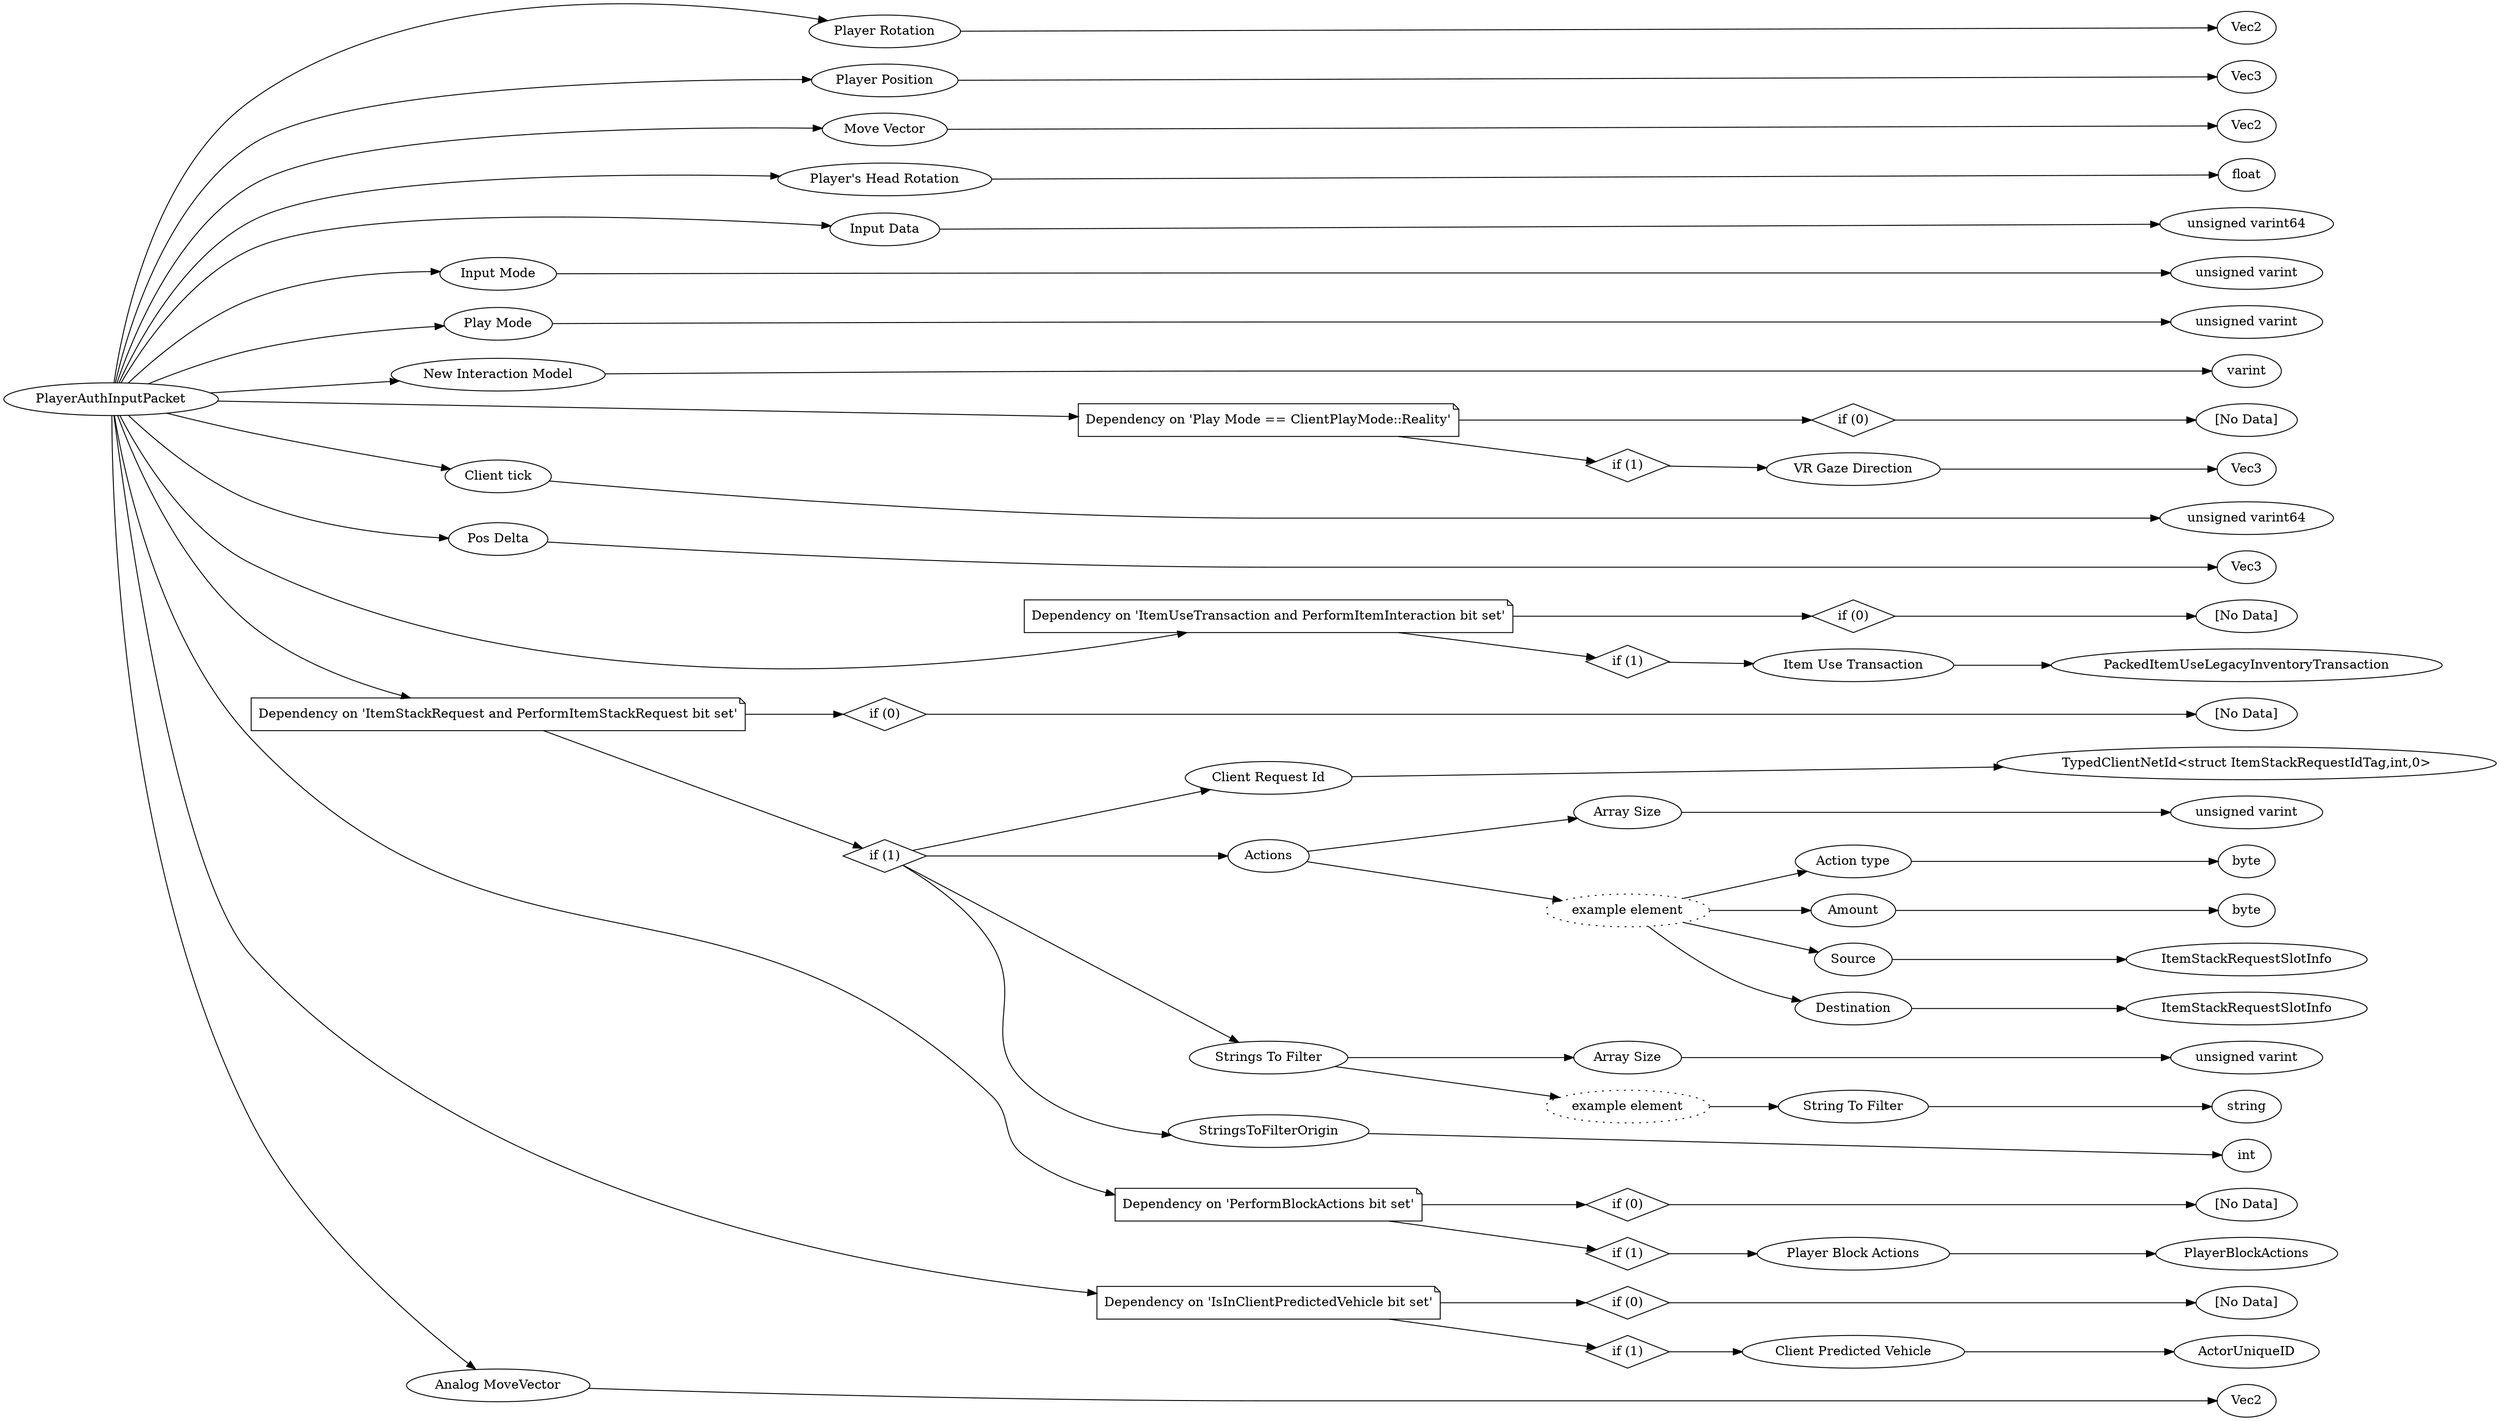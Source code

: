 digraph "PlayerAuthInputPacket" {
rankdir = LR
0
0 -> 1
1 -> 2
0 -> 3
3 -> 4
0 -> 5
5 -> 6
0 -> 7
7 -> 8
0 -> 9
9 -> 10
0 -> 11
11 -> 12
0 -> 13
13 -> 14
0 -> 15
15 -> 16
0 -> 17
17 -> 18
18 -> 19
17 -> 20
20 -> 21
21 -> 22
0 -> 23
23 -> 24
0 -> 25
25 -> 26
0 -> 27
27 -> 28
28 -> 29
27 -> 30
30 -> 31
31 -> 76
0 -> 77
77 -> 78
78 -> 79
77 -> 80
80 -> 81
81 -> 85
80 -> 86
86 -> 87
87 -> 88
86 -> 89
89 -> 90
90 -> 91
89 -> 92
92 -> 93
89 -> 94
94 -> 102
89 -> 103
103 -> 104
80 -> 105
105 -> 106
106 -> 107
105 -> 108
108 -> 109
109 -> 110
80 -> 111
111 -> 112
0 -> 113
113 -> 114
114 -> 115
113 -> 116
116 -> 117
117 -> 159
0 -> 160
160 -> 161
161 -> 162
160 -> 163
163 -> 164
164 -> 165
0 -> 166
166 -> 167

0 [label="PlayerAuthInputPacket",comment="name: \"PlayerAuthInputPacket\", typeName: \"\", id: 0, branchId: 144, recurseId: -1, attributes: 0, notes: \"\""];
1 [label="Player Rotation",comment="name: \"Player Rotation\", typeName: \"Vec2\", id: 1, branchId: 0, recurseId: -1, attributes: 256, notes: \"\""];
2 [label="Vec2",comment="name: \"Vec2\", typeName: \"\", id: 2, branchId: 0, recurseId: -1, attributes: 512, notes: \"\""];
3 [label="Player Position",comment="name: \"Player Position\", typeName: \"Vec3\", id: 3, branchId: 0, recurseId: -1, attributes: 256, notes: \"\""];
4 [label="Vec3",comment="name: \"Vec3\", typeName: \"\", id: 4, branchId: 0, recurseId: -1, attributes: 512, notes: \"\""];
5 [label="Move Vector",comment="name: \"Move Vector\", typeName: \"Vec2\", id: 5, branchId: 0, recurseId: -1, attributes: 256, notes: \"\""];
6 [label="Vec2",comment="name: \"Vec2\", typeName: \"\", id: 6, branchId: 0, recurseId: -1, attributes: 512, notes: \"\""];
7 [label="Player's Head Rotation",comment="name: \"Player's Head Rotation\", typeName: \"\", id: 7, branchId: 0, recurseId: -1, attributes: 0, notes: \"\""];
8 [label="float",comment="name: \"float\", typeName: \"\", id: 8, branchId: 0, recurseId: -1, attributes: 512, notes: \"\""];
9 [label="Input Data",comment="name: \"Input Data\", typeName: \"\", id: 9, branchId: 0, recurseId: -1, attributes: 0, notes: \"\""];
10 [label="unsigned varint64",comment="name: \"unsigned varint64\", typeName: \"\", id: 10, branchId: 0, recurseId: -1, attributes: 512, notes: \"\""];
11 [label="Input Mode",comment="name: \"Input Mode\", typeName: \"\", id: 11, branchId: 0, recurseId: -1, attributes: 0, notes: \"enumeration: InputMode\""];
12 [label="unsigned varint",comment="name: \"unsigned varint\", typeName: \"\", id: 12, branchId: 0, recurseId: -1, attributes: 512, notes: \"\""];
13 [label="Play Mode",comment="name: \"Play Mode\", typeName: \"\", id: 13, branchId: 0, recurseId: -1, attributes: 0, notes: \"enumeration: ClientPlayMode\""];
14 [label="unsigned varint",comment="name: \"unsigned varint\", typeName: \"\", id: 14, branchId: 0, recurseId: -1, attributes: 512, notes: \"\""];
15 [label="New Interaction Model",comment="name: \"New Interaction Model\", typeName: \"\", id: 15, branchId: 0, recurseId: -1, attributes: 0, notes: \"enumeration: NewInteractionModel\""];
16 [label="varint",comment="name: \"varint\", typeName: \"\", id: 16, branchId: 0, recurseId: -1, attributes: 512, notes: \"\""];
17 [label="Dependency on 'Play Mode == ClientPlayMode::Reality'",shape=note,comment="name: \"Dependency on 'Play Mode == ClientPlayMode::Reality'\", typeName: \"\", id: 17, branchId: 0, recurseId: -1, attributes: 2, notes: \"\""];
18 [label="if (0)",shape=diamond,comment="name: \"if (0)\", typeName: \"\", id: 18, branchId: 0, recurseId: -1, attributes: 4, notes: \"\""];
19 [label="[No Data]",comment="name: \"[No Data]\", typeName: \"\", id: 19, branchId: 0, recurseId: -1, attributes: 512, notes: \"\""];
20 [label="if (1)",shape=diamond,comment="name: \"if (1)\", typeName: \"\", id: 20, branchId: 1, recurseId: -1, attributes: 4, notes: \"\""];
21 [label="VR Gaze Direction",comment="name: \"VR Gaze Direction\", typeName: \"Vec3\", id: 21, branchId: 0, recurseId: -1, attributes: 256, notes: \"\""];
22 [label="Vec3",comment="name: \"Vec3\", typeName: \"\", id: 22, branchId: 0, recurseId: -1, attributes: 512, notes: \"\""];
23 [label="Client tick",comment="name: \"Client tick\", typeName: \"\", id: 23, branchId: 0, recurseId: -1, attributes: 0, notes: \"Which simulation frame client is on. Used to match corrections\""];
24 [label="unsigned varint64",comment="name: \"unsigned varint64\", typeName: \"\", id: 24, branchId: 0, recurseId: -1, attributes: 512, notes: \"\""];
25 [label="Pos Delta",comment="name: \"Pos Delta\", typeName: \"Vec3\", id: 25, branchId: 0, recurseId: -1, attributes: 256, notes: \"Velocity\""];
26 [label="Vec3",comment="name: \"Vec3\", typeName: \"\", id: 26, branchId: 0, recurseId: -1, attributes: 512, notes: \"\""];
27 [label="Dependency on 'ItemUseTransaction and PerformItemInteraction bit set'",shape=note,comment="name: \"Dependency on 'ItemUseTransaction and PerformItemInteraction bit set'\", typeName: \"\", id: 27, branchId: 0, recurseId: -1, attributes: 2, notes: \"\""];
28 [label="if (0)",shape=diamond,comment="name: \"if (0)\", typeName: \"\", id: 28, branchId: 0, recurseId: -1, attributes: 4, notes: \"\""];
29 [label="[No Data]",comment="name: \"[No Data]\", typeName: \"\", id: 29, branchId: 0, recurseId: -1, attributes: 512, notes: \"\""];
30 [label="if (1)",shape=diamond,comment="name: \"if (1)\", typeName: \"\", id: 30, branchId: 1, recurseId: -1, attributes: 4, notes: \"\""];
31 [label="Item Use Transaction",comment="name: \"Item Use Transaction\", typeName: \"PackedItemUseLegacyInventoryTransaction\", id: 31, branchId: 0, recurseId: -1, attributes: 256, notes: \"\""];
76 [label="PackedItemUseLegacyInventoryTransaction",comment="name: \"PackedItemUseLegacyInventoryTransaction\", typeName: \"\", id: 76, branchId: 0, recurseId: -1, attributes: 512, notes: \"\""];
77 [label="Dependency on 'ItemStackRequest and PerformItemStackRequest bit set'",shape=note,comment="name: \"Dependency on 'ItemStackRequest and PerformItemStackRequest bit set'\", typeName: \"\", id: 77, branchId: 0, recurseId: -1, attributes: 2, notes: \"\""];
78 [label="if (0)",shape=diamond,comment="name: \"if (0)\", typeName: \"\", id: 78, branchId: 0, recurseId: -1, attributes: 4, notes: \"\""];
79 [label="[No Data]",comment="name: \"[No Data]\", typeName: \"\", id: 79, branchId: 0, recurseId: -1, attributes: 512, notes: \"\""];
80 [label="if (1)",shape=diamond,comment="name: \"if (1)\", typeName: \"\", id: 80, branchId: 1, recurseId: -1, attributes: 4, notes: \"\""];
81 [label="Client Request Id",comment="name: \"Client Request Id\", typeName: \"TypedClientNetId<struct ItemStackRequestIdTag,int,0>\", id: 81, branchId: 0, recurseId: -1, attributes: 256, notes: \"\""];
85 [label="TypedClientNetId<struct ItemStackRequestIdTag,int,0>",comment="name: \"TypedClientNetId<struct ItemStackRequestIdTag,int,0>\", typeName: \"\", id: 85, branchId: 0, recurseId: -1, attributes: 512, notes: \"\""];
86 [label="Actions",comment="name: \"Actions\", typeName: \"\", id: 86, branchId: 0, recurseId: -1, attributes: 8, notes: \"There are a variety of possible actions each with their own schema; this (Take) is just one example. Refer to the Item Stack Net Manager documentation.\""];
87 [label="Array Size",comment="name: \"Array Size\", typeName: \"\", id: 87, branchId: 0, recurseId: -1, attributes: 0, notes: \"\""];
88 [label="unsigned varint",comment="name: \"unsigned varint\", typeName: \"\", id: 88, branchId: 0, recurseId: -1, attributes: 512, notes: \"\""];
89 [label="example element",style=dotted,comment="name: \"example element\", typeName: \"\", id: 89, branchId: 0, recurseId: -1, attributes: 16, notes: \"\""];
90 [label="Action type",comment="name: \"Action type\", typeName: \"\", id: 90, branchId: 0, recurseId: -1, attributes: 0, notes: \"enumeration: ItemStackRequestActionType\""];
91 [label="byte",comment="name: \"byte\", typeName: \"\", id: 91, branchId: 0, recurseId: -1, attributes: 512, notes: \"\""];
92 [label="Amount",comment="name: \"Amount\", typeName: \"\", id: 92, branchId: 0, recurseId: -1, attributes: 0, notes: \"\""];
93 [label="byte",comment="name: \"byte\", typeName: \"\", id: 93, branchId: 0, recurseId: -1, attributes: 512, notes: \"\""];
94 [label="Source",comment="name: \"Source\", typeName: \"ItemStackRequestSlotInfo\", id: 94, branchId: 0, recurseId: -1, attributes: 256, notes: \"\""];
102 [label="ItemStackRequestSlotInfo",comment="name: \"ItemStackRequestSlotInfo\", typeName: \"\", id: 102, branchId: 0, recurseId: -1, attributes: 512, notes: \"\""];
103 [label="Destination",comment="name: \"Destination\", typeName: \"ItemStackRequestSlotInfo\", id: 103, branchId: 0, recurseId: -1, attributes: 256, notes: \"\""];
104 [label="ItemStackRequestSlotInfo",comment="name: \"ItemStackRequestSlotInfo\", typeName: \"\", id: 104, branchId: 0, recurseId: -1, attributes: 512, notes: \"\""];
105 [label="Strings To Filter",comment="name: \"Strings To Filter\", typeName: \"\", id: 105, branchId: 0, recurseId: -1, attributes: 8, notes: \"Array of strings to submit to profanity filtering service\""];
106 [label="Array Size",comment="name: \"Array Size\", typeName: \"\", id: 106, branchId: 0, recurseId: -1, attributes: 0, notes: \"\""];
107 [label="unsigned varint",comment="name: \"unsigned varint\", typeName: \"\", id: 107, branchId: 0, recurseId: -1, attributes: 512, notes: \"\""];
108 [label="example element",style=dotted,comment="name: \"example element\", typeName: \"\", id: 108, branchId: 0, recurseId: -1, attributes: 16, notes: \"\""];
109 [label="String To Filter",comment="name: \"String To Filter\", typeName: \"\", id: 109, branchId: 0, recurseId: -1, attributes: 0, notes: \"Indivdiual string that needs checking\""];
110 [label="string",comment="name: \"string\", typeName: \"\", id: 110, branchId: 0, recurseId: -1, attributes: 512, notes: \"\""];
111 [label="StringsToFilterOrigin",comment="name: \"StringsToFilterOrigin\", typeName: \"\", id: 111, branchId: 0, recurseId: -1, attributes: 0, notes: \"enumeration: TextProcessingEventOrigin\""];
112 [label="int",comment="name: \"int\", typeName: \"\", id: 112, branchId: 0, recurseId: -1, attributes: 512, notes: \"\""];
113 [label="Dependency on 'PerformBlockActions bit set'",shape=note,comment="name: \"Dependency on 'PerformBlockActions bit set'\", typeName: \"\", id: 113, branchId: 0, recurseId: -1, attributes: 2, notes: \"\""];
114 [label="if (0)",shape=diamond,comment="name: \"if (0)\", typeName: \"\", id: 114, branchId: 0, recurseId: -1, attributes: 4, notes: \"\""];
115 [label="[No Data]",comment="name: \"[No Data]\", typeName: \"\", id: 115, branchId: 0, recurseId: -1, attributes: 512, notes: \"\""];
116 [label="if (1)",shape=diamond,comment="name: \"if (1)\", typeName: \"\", id: 116, branchId: 1, recurseId: -1, attributes: 4, notes: \"\""];
117 [label="Player Block Actions",comment="name: \"Player Block Actions\", typeName: \"PlayerBlockActions\", id: 117, branchId: 0, recurseId: -1, attributes: 256, notes: \"\""];
159 [label="PlayerBlockActions",comment="name: \"PlayerBlockActions\", typeName: \"\", id: 159, branchId: 0, recurseId: -1, attributes: 512, notes: \"\""];
160 [label="Dependency on 'IsInClientPredictedVehicle bit set'",shape=note,comment="name: \"Dependency on 'IsInClientPredictedVehicle bit set'\", typeName: \"\", id: 160, branchId: 0, recurseId: -1, attributes: 2, notes: \"\""];
161 [label="if (0)",shape=diamond,comment="name: \"if (0)\", typeName: \"\", id: 161, branchId: 0, recurseId: -1, attributes: 4, notes: \"\""];
162 [label="[No Data]",comment="name: \"[No Data]\", typeName: \"\", id: 162, branchId: 0, recurseId: -1, attributes: 512, notes: \"\""];
163 [label="if (1)",shape=diamond,comment="name: \"if (1)\", typeName: \"\", id: 163, branchId: 1, recurseId: -1, attributes: 4, notes: \"\""];
164 [label="Client Predicted Vehicle",comment="name: \"Client Predicted Vehicle\", typeName: \"ActorUniqueID\", id: 164, branchId: 0, recurseId: -1, attributes: 256, notes: \"\""];
165 [label="ActorUniqueID",comment="name: \"ActorUniqueID\", typeName: \"\", id: 165, branchId: 0, recurseId: -1, attributes: 512, notes: \"\""];
166 [label="Analog MoveVector",comment="name: \"Analog MoveVector\", typeName: \"Vec2\", id: 166, branchId: 0, recurseId: -1, attributes: 256, notes: \"\""];
167 [label="Vec2",comment="name: \"Vec2\", typeName: \"\", id: 167, branchId: 0, recurseId: -1, attributes: 512, notes: \"\""];
{ rank = max;2;4;6;8;10;12;14;16;19;22;24;26;29;76;79;85;88;91;93;102;104;107;110;112;115;159;162;165;167}

}
